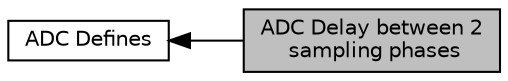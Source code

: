 digraph "ADC Delay between 2 sampling phases"
{
  edge [fontname="Helvetica",fontsize="10",labelfontname="Helvetica",labelfontsize="10"];
  node [fontname="Helvetica",fontsize="10",shape=record];
  rankdir=LR;
  Node1 [label="ADC Defines",height=0.2,width=0.4,color="black", fillcolor="white", style="filled",URL="$group__adc__defines.html",tooltip="Defined Constants and Types for the STM32F4xx Analog to Digital Converters "];
  Node0 [label="ADC Delay between 2\l sampling phases",height=0.2,width=0.4,color="black", fillcolor="grey75", style="filled", fontcolor="black"];
  Node1->Node0 [shape=plaintext, dir="back", style="solid"];
}
